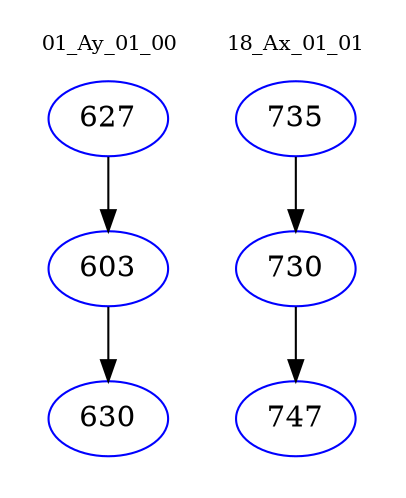 digraph{
subgraph cluster_0 {
color = white
label = "01_Ay_01_00";
fontsize=10;
T0_627 [label="627", color="blue"]
T0_627 -> T0_603 [color="black"]
T0_603 [label="603", color="blue"]
T0_603 -> T0_630 [color="black"]
T0_630 [label="630", color="blue"]
}
subgraph cluster_1 {
color = white
label = "18_Ax_01_01";
fontsize=10;
T1_735 [label="735", color="blue"]
T1_735 -> T1_730 [color="black"]
T1_730 [label="730", color="blue"]
T1_730 -> T1_747 [color="black"]
T1_747 [label="747", color="blue"]
}
}
